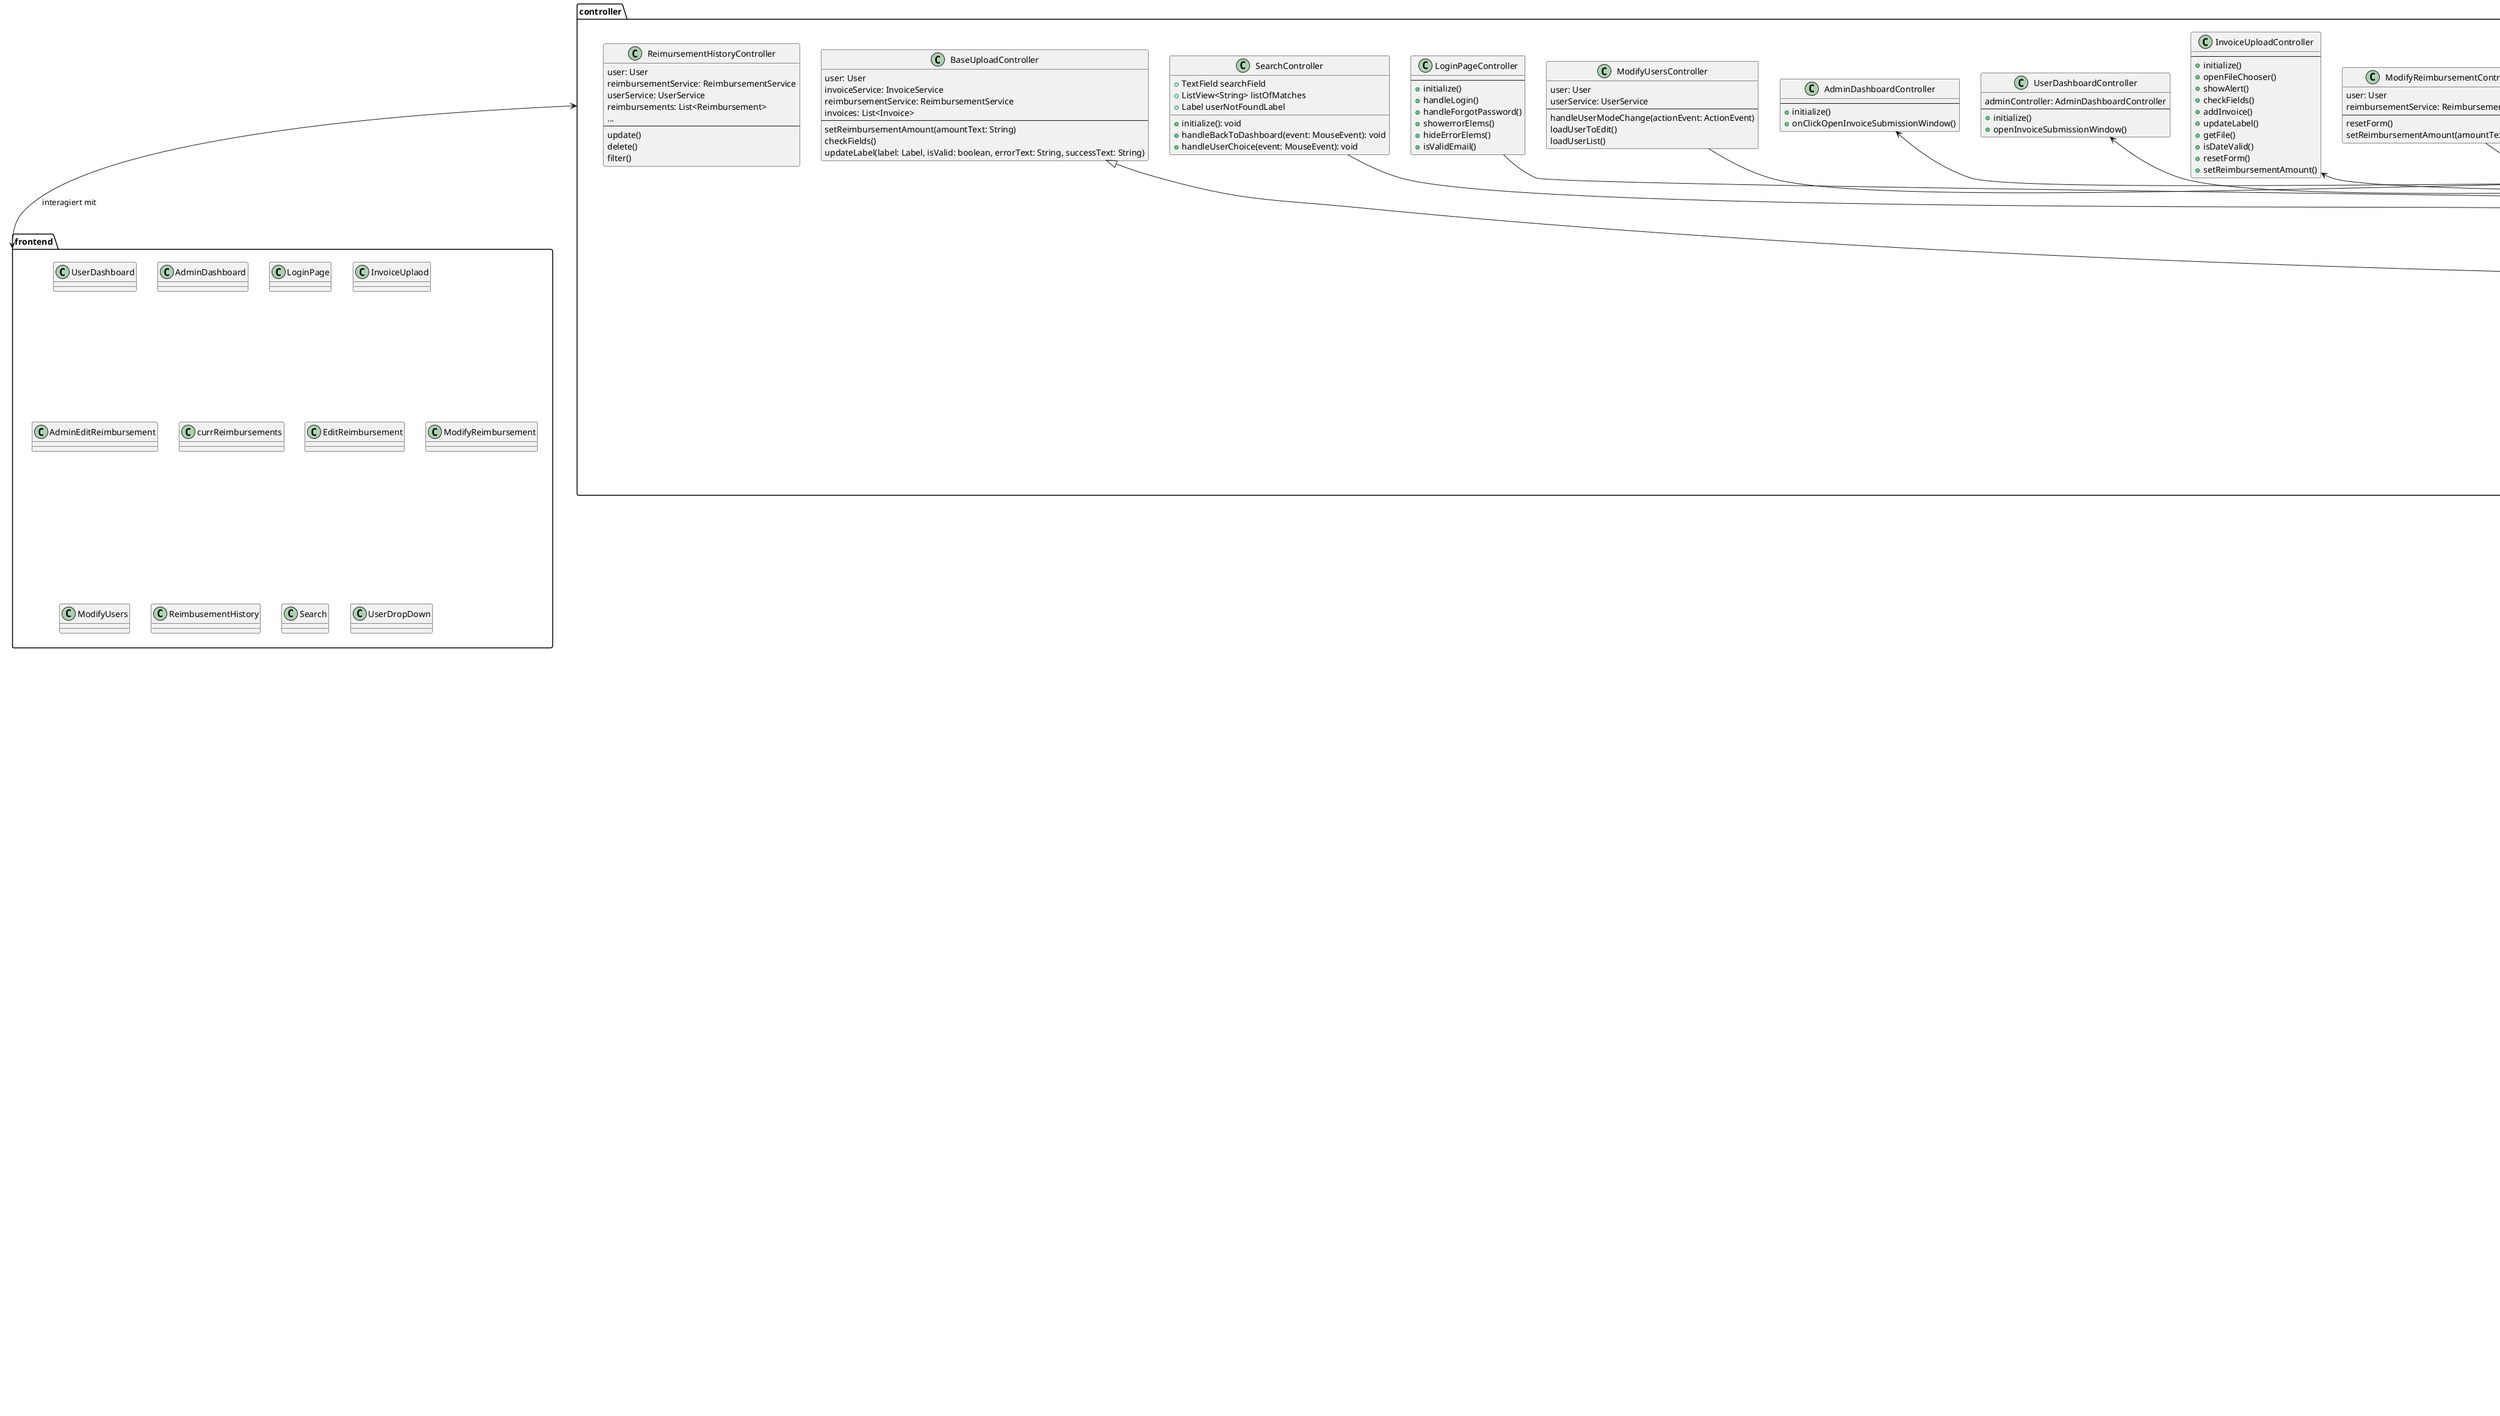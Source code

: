 @startuml

package frontend {
  class UserDashboard {}
  class AdminDashboard {}
  class LoginPage {}
  class InvoiceUplaod {}
  class AdminEditReimbursement {}
  class currReimbursements {}
  class EditReimbursement {}
  class ModifyReimbursement {}
  class ModifyUsers {}
  class ReimbusementHistory {}
  class Search {}
  class UserDropDown {}
}

package model {
  class User {
    id: int
    name: String
    email: String
    password: String
    role: UserRole
    ---
    +Getter(), Setter()
  }

  class Admin {}

  class Invoice {
    id: int
    date: Date
    amount: float
    category: InvoiceCategory
    user: User
    file: File
    ---
    +Getter(), Setter()
  }

  class Reimbursement {
    id: int
    invoice: invoice
    status: ReimbursementState
    approvedAmount: float
    processedDate: Date
    ---
    +Getter(), Setter()
  }

  enum UserRole {
    EMPLOYEE, ADMIN;
  }
  enum UserState {
    ACTIVE, INAVTIVE, SUSPENDED;
  }
  enum InvoiceCategory {
    RESTAURANT, SUPERMARKET;
  }
  enum ReimbursementState {
    PENDING, APPROVED, REJECTED;
  }
}

package logic {
  class SessionManager {
    currentUser: User
    ---
    +Getter(), Setter()
  }

  class UserService {
    ---
    +authenticate()
  }

  class InvoiceService {
    invoices: List<Invoice>
    ocrService: OCRService
    ---
    +processInvoiceImage()
    +invoiceDateAlreadyUsed()
    +isValidDate()
    +isWorkday()
    +isValidFloat()
    +isAmountValid()
    +getAllInvoices()
    +getAllInvoices()
    +addInvoice()
  }

  class OCRService {
    tesseract: Tesseract
    OCRService.CategoryAnalyzer
    ---
    +extractText()
  }

  class ReimbursementService{
    user: User
    reimbursementAmount: float
    supermarketLimit: float
    restaurantLimit: float
     ---
    +getReimbursementAmount()
    +getLimit()
    +setReimbursementAmount()
  }

  class SearchService {
    provider: ConnectionProvider
    searchUsers();
  }

}

package database {
  class DatabaseConnection {
    URL: String
    USER: String
    PASSWORD: String
     ---
    +connect()
  }

  interface ConnectionProvider {
    getConnection();
  }
}

package controller {
  class LoginPageController {
     ---
    +initialize()
    +handleLogin()
    +handleForgotPassword()
    +showerrorElems()
    +hideErrorElems()
    +isValidEmail()
  }

  class SearchController {
          +TextField searchField
          +ListView<String> listOfMatches
          +Label userNotFoundLabel

          +initialize(): void
          +handleBackToDashboard(event: MouseEvent): void
          +handleUserChoice(event: MouseEvent): void
      }


  class UserDashboardController {
     adminController: AdminDashboardController
     ----
    +initialize()
    +openInvoiceSubmissionWindow()
  }

  class AdminDashboardController {
     ---
    +initialize()
    +onClickOpenInvoiceSubmissionWindow()
  }

  class InvoiceUploadController {
     ---
    +initialize()
    +openFileChooser()
    +showAlert()
    +checkFields()
    +addInvoice()
    +updateLabel()
    +getFile()
    +isDateValid()
    +resetForm()
    +setReimbursementAmount()
  }

  class BaseUploadController {
          user: User
          invoiceService: InvoiceService
          reimbursementService: ReimbursementService
          invoices: List<Invoice>
          ---
          setReimbursementAmount(amountText: String)
          checkFields()
          updateLabel(label: Label, isValid: boolean, errorText: String, successText: String)
      }

   class EditReimbursementController extends BaseUploadController {
          reimbursement: Reimbursement
          selectedInvoice: Invoice
          ---
          setReimbursement(reimb: Reimbursement)
          showEditConfirmationDialog()
          showDeleteConfirmationDialog()
      }


  class AdminEditReimbursementController extends EditReimbursementController {
     ComboBox<ReimbursementState> statusBox
     initialize(): void
     handleBack(): void
     populateBoxes(): void
     handleBackToReimbursementHistoryController(): void
  }

  class CurrReimbursementController {
          user: User
          reimbursementService: ReimbursementService
          ---
          setReimbursementService(reimbursementService: ReimbursementService)
          setCurrentMonthLabel()
          getTotalReimbursementAmountLabel(): Label
  }

   class ModifyReimbursementController {
          user: User
          reimbursementService: ReimbursementService
          ---
          resetForm()
          setReimbursementAmount(amountText: String)
    }

    class ModifyUsersController {
            user: User
            userService: UserService
            ---
            handleUserModeChange(actionEvent: ActionEvent)
            loadUserToEdit()
            loadUserList()
    }

    class ReimursementHistoryController {
            user: User
            reimbursementService: ReimbursementService
            userService: UserService
            reimbursements: List<Reimbursement>
           ...
            ---
            update()
            delete()
            filter()
  }


}


' ========== Beziehungen ==========
User <|-- Admin

User "*"--"1" UserRole
User "*"--"1" UserState

Invoice "*"--"1" InvoiceCategory
Invoice "*"--"1" User
Reimbursement "1"--"1" Invoice
Reimbursement "*"--"1" ReimbursementState

UserService --> SessionManager :  uebergibt
UserService --> User : authentifiziert
InvoiceService --> Invoice : verwaltet
InvoiceService --> OCRService : nutzt
ReimbursementService --> Reimbursement : verwaltet
SessionManager --> InvoiceService :  uebergibt User
InvoiceService --> ReimbursementService : aktiviert

logic <--> database : interagiert mit
controller <--> frontend : interagiert mit
DatabaseConnection --> ConnectionProvider : implementiert

LoginPageController --> UserService : nutzt
AdminDashboardController <-- SessionManager :  uebergibt
UserDashboardController <-- SessionManager:  uebergibt
InvoiceUploadController <-- InvoiceService : nutzt
SearchController --> SearchService : nutzt
AdminEditReimbursementController --> ReimbursementService : nutzt
EditReimbursementController --> ReimbursementService : nutzt
CurrReimbursementController --> ReimbursementService : nutzt
ModifyReimbursementController --> ReimbursementService : nutzt
ModifyUsersController --> UserService : nutzt
@enduml
